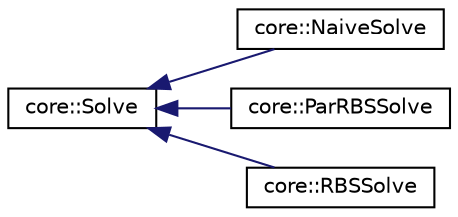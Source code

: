 digraph "Graphical Class Hierarchy"
{
 // LATEX_PDF_SIZE
  edge [fontname="Helvetica",fontsize="10",labelfontname="Helvetica",labelfontsize="10"];
  node [fontname="Helvetica",fontsize="10",shape=record];
  rankdir="LR";
  Node0 [label="core::Solve",height=0.2,width=0.4,color="black", fillcolor="white", style="filled",URL="$classcore_1_1Solve.html",tooltip="The core class that performs all actions related to solving SAT."];
  Node0 -> Node1 [dir="back",color="midnightblue",fontsize="10",style="solid",fontname="Helvetica"];
  Node1 [label="core::NaiveSolve",height=0.2,width=0.4,color="black", fillcolor="white", style="filled",URL="$classcore_1_1NaiveSolve.html",tooltip="Naively solves SAT using the specified solver."];
  Node0 -> Node2 [dir="back",color="midnightblue",fontsize="10",style="solid",fontname="Helvetica"];
  Node2 [label="core::ParRBSSolve",height=0.2,width=0.4,color="black", fillcolor="white", style="filled",URL="$classcore_1_1ParRBSSolve.html",tooltip="This class solves SAT in the following way:"];
  Node0 -> Node3 [dir="back",color="midnightblue",fontsize="10",style="solid",fontname="Helvetica"];
  Node3 [label="core::RBSSolve",height=0.2,width=0.4,color="black", fillcolor="white", style="filled",URL="$classcore_1_1RBSSolve.html",tooltip="This class solves SAT in the following way:"];
}
